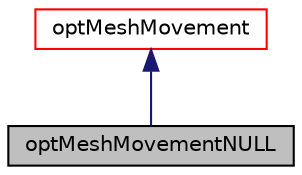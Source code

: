 digraph "optMeshMovementNULL"
{
  bgcolor="transparent";
  edge [fontname="Helvetica",fontsize="10",labelfontname="Helvetica",labelfontsize="10"];
  node [fontname="Helvetica",fontsize="10",shape=record];
  Node1 [label="optMeshMovementNULL",height=0.2,width=0.4,color="black", fillcolor="grey75", style="filled" fontcolor="black"];
  Node2 -> Node1 [dir="back",color="midnightblue",fontsize="10",style="solid",fontname="Helvetica"];
  Node2 [label="optMeshMovement",height=0.2,width=0.4,color="red",URL="$classFoam_1_1optMeshMovement.html",tooltip="Abstract base class for translating an update of the design variables into mesh movement. "];
}
